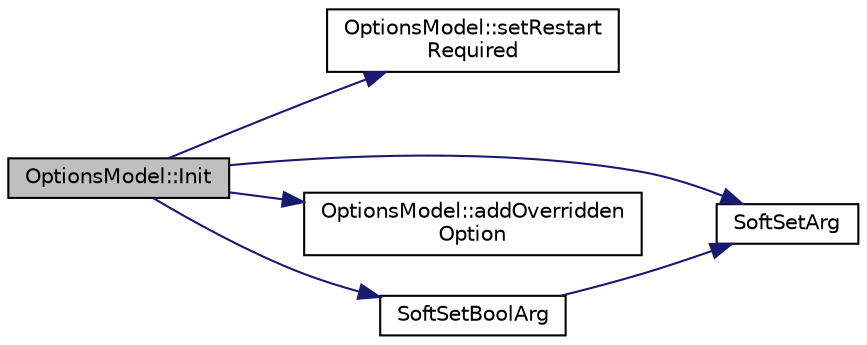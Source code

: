 digraph "OptionsModel::Init"
{
  edge [fontname="Helvetica",fontsize="10",labelfontname="Helvetica",labelfontsize="10"];
  node [fontname="Helvetica",fontsize="10",shape=record];
  rankdir="LR";
  Node212 [label="OptionsModel::Init",height=0.2,width=0.4,color="black", fillcolor="grey75", style="filled", fontcolor="black"];
  Node212 -> Node213 [color="midnightblue",fontsize="10",style="solid",fontname="Helvetica"];
  Node213 [label="OptionsModel::setRestart\lRequired",height=0.2,width=0.4,color="black", fillcolor="white", style="filled",URL="$da/d1f/class_options_model.html#af25171526a18c4746132ff199e0b1d71"];
  Node212 -> Node214 [color="midnightblue",fontsize="10",style="solid",fontname="Helvetica"];
  Node214 [label="SoftSetArg",height=0.2,width=0.4,color="black", fillcolor="white", style="filled",URL="$df/d2d/util_8cpp.html#a9d94ca9f7c1496626992d1873e3f69df",tooltip="Set an argument if it doesn&#39;t already have a value. "];
  Node212 -> Node215 [color="midnightblue",fontsize="10",style="solid",fontname="Helvetica"];
  Node215 [label="OptionsModel::addOverridden\lOption",height=0.2,width=0.4,color="black", fillcolor="white", style="filled",URL="$da/d1f/class_options_model.html#ae4232e29bd4b828a96d7692deb12b343",tooltip="Add option to list of GUI options overridden through command line/config file. "];
  Node212 -> Node216 [color="midnightblue",fontsize="10",style="solid",fontname="Helvetica"];
  Node216 [label="SoftSetBoolArg",height=0.2,width=0.4,color="black", fillcolor="white", style="filled",URL="$df/d2d/util_8cpp.html#acb3060cad083d342898b6055e43692ae",tooltip="Set a boolean argument if it doesn&#39;t already have a value. "];
  Node216 -> Node214 [color="midnightblue",fontsize="10",style="solid",fontname="Helvetica"];
}

